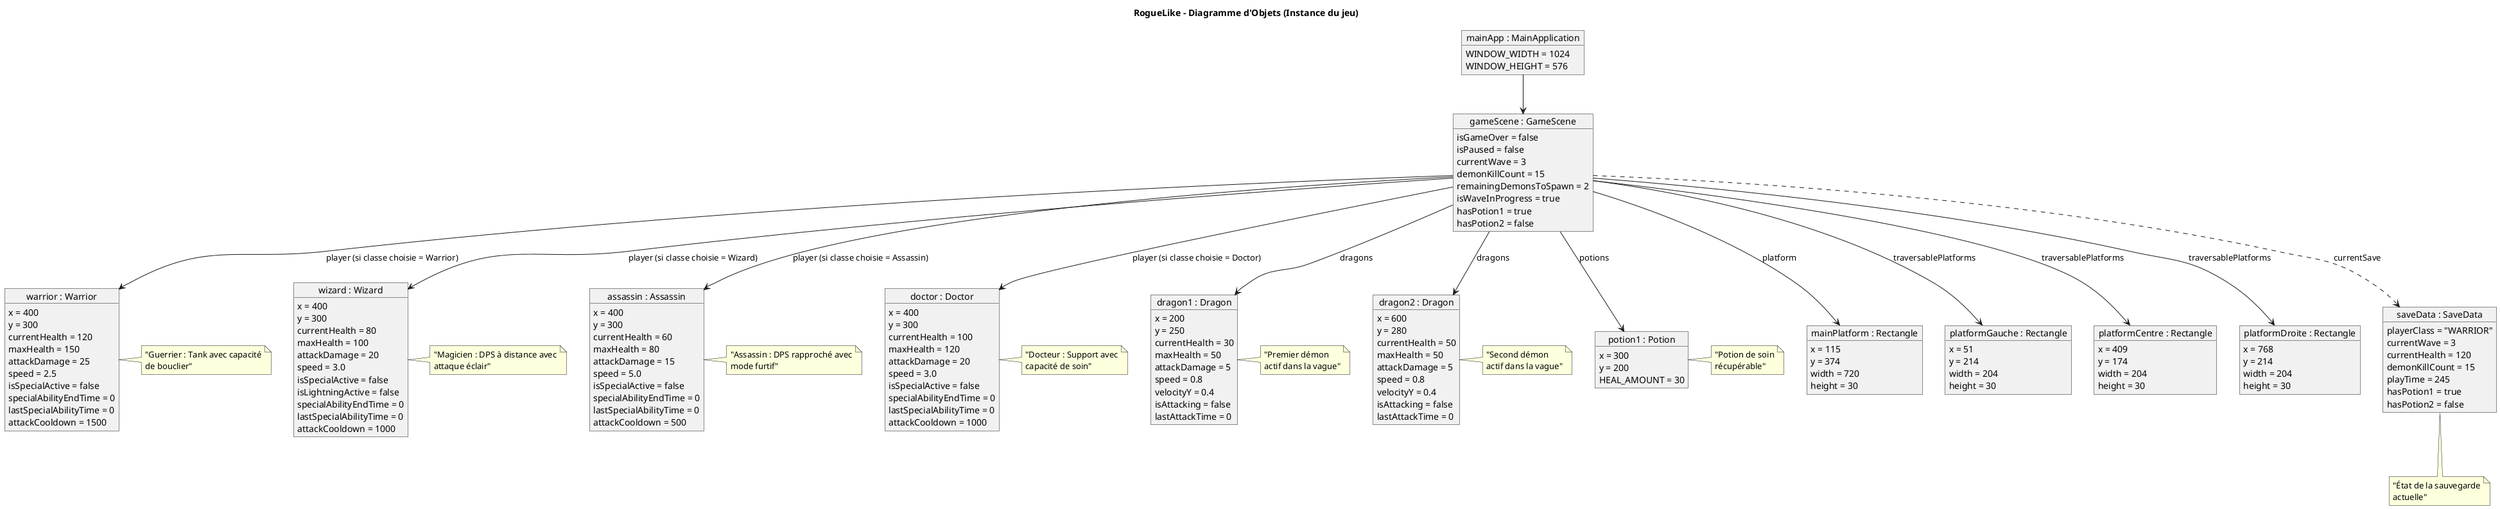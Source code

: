 @startuml
'https://plantuml.com/object-diagram

title RogueLike - Diagramme d'Objets (Instance du jeu)

object "mainApp : MainApplication" as mainApp {
  WINDOW_WIDTH = 1024
  WINDOW_HEIGHT = 576
}

object "gameScene : GameScene" as gameScene {
  isGameOver = false
  isPaused = false
  currentWave = 3
  demonKillCount = 15
  remainingDemonsToSpawn = 2
  isWaveInProgress = true
  hasPotion1 = true
  hasPotion2 = false
}

object "warrior : Warrior" as warrior {
  x = 400
  y = 300
  currentHealth = 120
  maxHealth = 150
  attackDamage = 25
  speed = 2.5
  isSpecialActive = false
  specialAbilityEndTime = 0
  lastSpecialAbilityTime = 0
  attackCooldown = 1500
}

object "wizard : Wizard" as wizard {
  x = 400
  y = 300
  currentHealth = 80
  maxHealth = 100
  attackDamage = 20
  speed = 3.0
  isSpecialActive = false
  isLightningActive = false
  specialAbilityEndTime = 0
  lastSpecialAbilityTime = 0
  attackCooldown = 1000
}

object "assassin : Assassin" as assassin {
  x = 400
  y = 300
  currentHealth = 60
  maxHealth = 80
  attackDamage = 15
  speed = 5.0
  isSpecialActive = false
  specialAbilityEndTime = 0
  lastSpecialAbilityTime = 0
  attackCooldown = 500
}

object "doctor : Doctor" as doctor {
  x = 400
  y = 300
  currentHealth = 100
  maxHealth = 120
  attackDamage = 20
  speed = 3.0
  isSpecialActive = false
  specialAbilityEndTime = 0
  lastSpecialAbilityTime = 0
  attackCooldown = 1000
}

object "dragon1 : Dragon" as dragon1 {
  x = 200
  y = 250
  currentHealth = 30
  maxHealth = 50
  attackDamage = 5
  speed = 0.8
  velocityY = 0.4
  isAttacking = false
  lastAttackTime = 0
}

object "dragon2 : Dragon" as dragon2 {
  x = 600
  y = 280
  currentHealth = 50
  maxHealth = 50
  attackDamage = 5
  speed = 0.8
  velocityY = 0.4
  isAttacking = false
  lastAttackTime = 0
}

object "potion1 : Potion" as potion1 {
  x = 300
  y = 200
  HEAL_AMOUNT = 30
}

object "mainPlatform : Rectangle" as mainPlatform {
  x = 115
  y = 374
  width = 720
  height = 30
}

object "platformGauche : Rectangle" as platformGauche {
  x = 51
  y = 214
  width = 204
  height = 30
}

object "platformCentre : Rectangle" as platformCentre {
  x = 409
  y = 174
  width = 204
  height = 30
}

object "platformDroite : Rectangle" as platformDroite {
  x = 768
  y = 214
  width = 204
  height = 30
}

object "saveData : SaveData" as saveData {
  playerClass = "WARRIOR"
  currentWave = 3
  currentHealth = 120
  demonKillCount = 15
  playTime = 245
  hasPotion1 = true
  hasPotion2 = false
}

mainApp --> gameScene
gameScene --> warrior : "player (si classe choisie = Warrior)"
gameScene --> wizard : "player (si classe choisie = Wizard)"
gameScene --> assassin : "player (si classe choisie = Assassin)"
gameScene --> doctor : "player (si classe choisie = Doctor)"
gameScene --> dragon1 : dragons
gameScene --> dragon2 : dragons
gameScene --> potion1 : potions
gameScene --> mainPlatform : platform
gameScene --> platformGauche : traversablePlatforms
gameScene --> platformCentre : traversablePlatforms
gameScene --> platformDroite : traversablePlatforms
gameScene ..> saveData : currentSave

note right of warrior : "Guerrier : Tank avec capacité\nde bouclier"
note right of wizard : "Magicien : DPS à distance avec\nattaque éclair"
note right of assassin : "Assassin : DPS rapproché avec\nmode furtif"
note right of doctor : "Docteur : Support avec\ncapacité de soin"
note right of dragon1 : "Premier démon\nactif dans la vague"
note right of dragon2 : "Second démon\nactif dans la vague"
note right of potion1 : "Potion de soin\nrécupérable"
note bottom of saveData : "État de la sauvegarde\nactuelle"

@enduml
